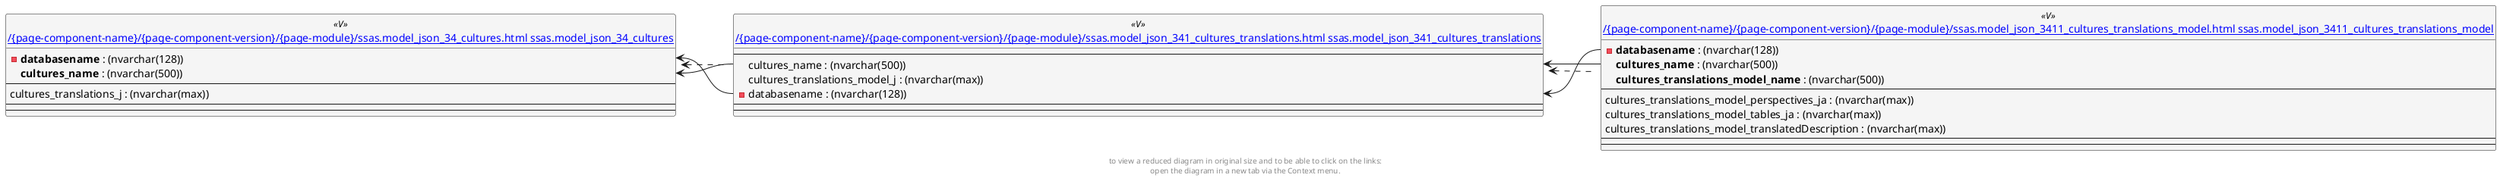 @startuml
left to right direction
'top to bottom direction
hide circle
'avoide "." issues:
set namespaceSeparator none


skinparam class {
  BackgroundColor White
  BackgroundColor<<FN>> Yellow
  BackgroundColor<<FS>> Yellow
  BackgroundColor<<FT>> LightGray
  BackgroundColor<<IF>> Yellow
  BackgroundColor<<IS>> Yellow
  BackgroundColor<<P>> Aqua
  BackgroundColor<<PC>> Aqua
  BackgroundColor<<SN>> Yellow
  BackgroundColor<<SO>> SlateBlue
  BackgroundColor<<TF>> LightGray
  BackgroundColor<<TR>> Tomato
  BackgroundColor<<U>> White
  BackgroundColor<<V>> WhiteSmoke
  BackgroundColor<<X>> Aqua
}


entity "[[{site-url}/{page-component-name}/{page-component-version}/{page-module}/ssas.model_json_34_cultures.html ssas.model_json_34_cultures]]" as ssas.model_json_34_cultures << V >> {
  - **databasename** : (nvarchar(128))
  **cultures_name** : (nvarchar(500))
  --
  cultures_translations_j : (nvarchar(max))
  --
  --
}

entity "[[{site-url}/{page-component-name}/{page-component-version}/{page-module}/ssas.model_json_341_cultures_translations.html ssas.model_json_341_cultures_translations]]" as ssas.model_json_341_cultures_translations << V >> {
  --
  cultures_name : (nvarchar(500))
  cultures_translations_model_j : (nvarchar(max))
  - databasename : (nvarchar(128))
  --
  --
}

entity "[[{site-url}/{page-component-name}/{page-component-version}/{page-module}/ssas.model_json_3411_cultures_translations_model.html ssas.model_json_3411_cultures_translations_model]]" as ssas.model_json_3411_cultures_translations_model << V >> {
  - **databasename** : (nvarchar(128))
  **cultures_name** : (nvarchar(500))
  **cultures_translations_model_name** : (nvarchar(500))
  --
  cultures_translations_model_perspectives_ja : (nvarchar(max))
  cultures_translations_model_tables_ja : (nvarchar(max))
  cultures_translations_model_translatedDescription : (nvarchar(max))
  --
  --
}

ssas.model_json_34_cultures <.. ssas.model_json_341_cultures_translations
ssas.model_json_341_cultures_translations <.. ssas.model_json_3411_cultures_translations_model
ssas.model_json_34_cultures::cultures_name <-- ssas.model_json_341_cultures_translations::cultures_name
ssas.model_json_34_cultures::databasename <-- ssas.model_json_341_cultures_translations::databasename
ssas.model_json_341_cultures_translations::cultures_name <-- ssas.model_json_3411_cultures_translations_model::cultures_name
ssas.model_json_341_cultures_translations::databasename <-- ssas.model_json_3411_cultures_translations_model::databasename
footer
to view a reduced diagram in original size and to be able to click on the links:
open the diagram in a new tab via the Context menu.
end footer

@enduml

